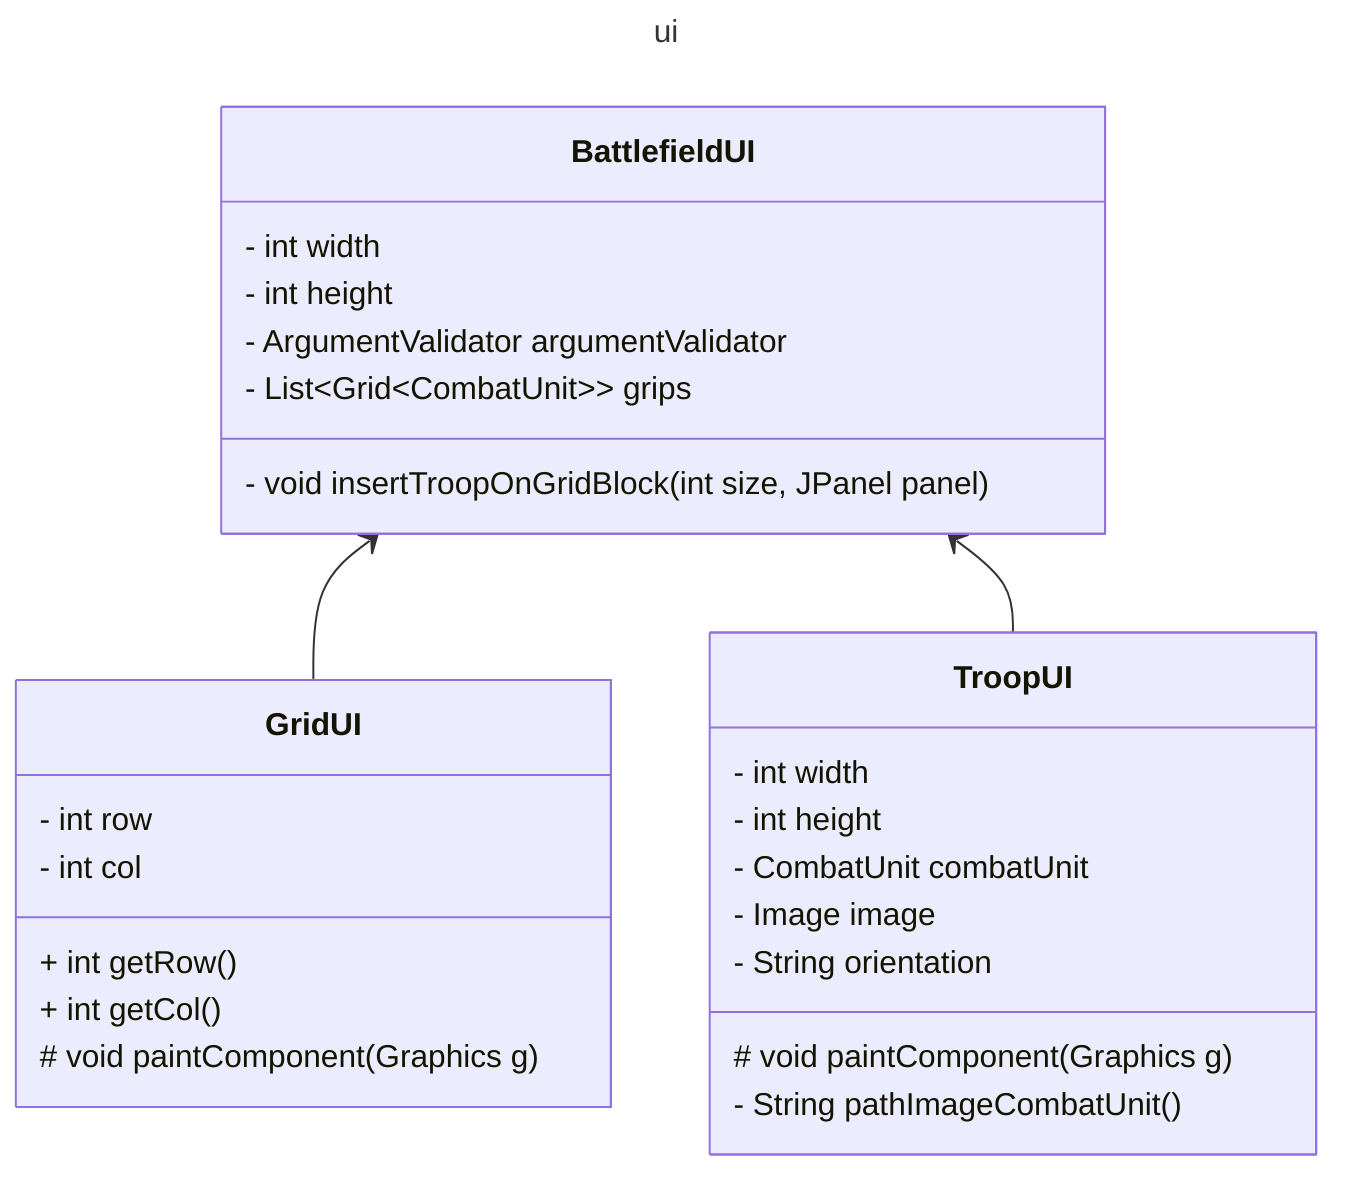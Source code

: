---
title: ui
---

classDiagram

    class BattlefieldUI {
        - int width
        - int height
        - ArgumentValidator argumentValidator
        - List~Grid~CombatUnit~~ grips
        - void insertTroopOnGridBlock(int size, JPanel panel)
    }

    class GridUI {
        - int row
        - int col
        + int getRow()
        + int getCol()
        # void paintComponent(Graphics g)
    }

    class TroopUI {
        - int width
        - int height
        - CombatUnit combatUnit
        - Image image
        - String orientation
        # void paintComponent(Graphics g)
        - String pathImageCombatUnit()
    }

    BattlefieldUI <-- GridUI
    BattlefieldUI <-- TroopUI